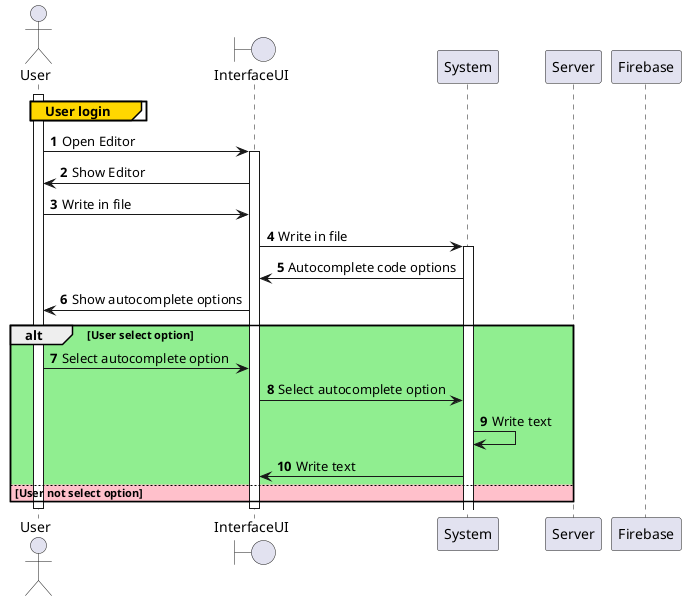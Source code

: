 @startuml
'https://plantuml.com/sequence-diagram

autonumber

actor User
boundary InterfaceUI
participant System
participant Server
participant Firebase

activate User
group#Gold User login

end

User -> InterfaceUI: Open Editor
activate InterfaceUI
User <- InterfaceUI: Show Editor
User -> InterfaceUI: Write in file
InterfaceUI -> System: Write in file
activate System

InterfaceUI <- System: Autocomplete code options
User <- InterfaceUI: Show autocomplete options
alt #LightGreen User select option
  User -> InterfaceUI: Select autocomplete option
  InterfaceUI -> System: Select autocomplete option
  System -> System: Write text
  InterfaceUI <- System: Write text
else #Pink User not select option
end


deactivate InterfaceUI
deactivate User

@enduml
